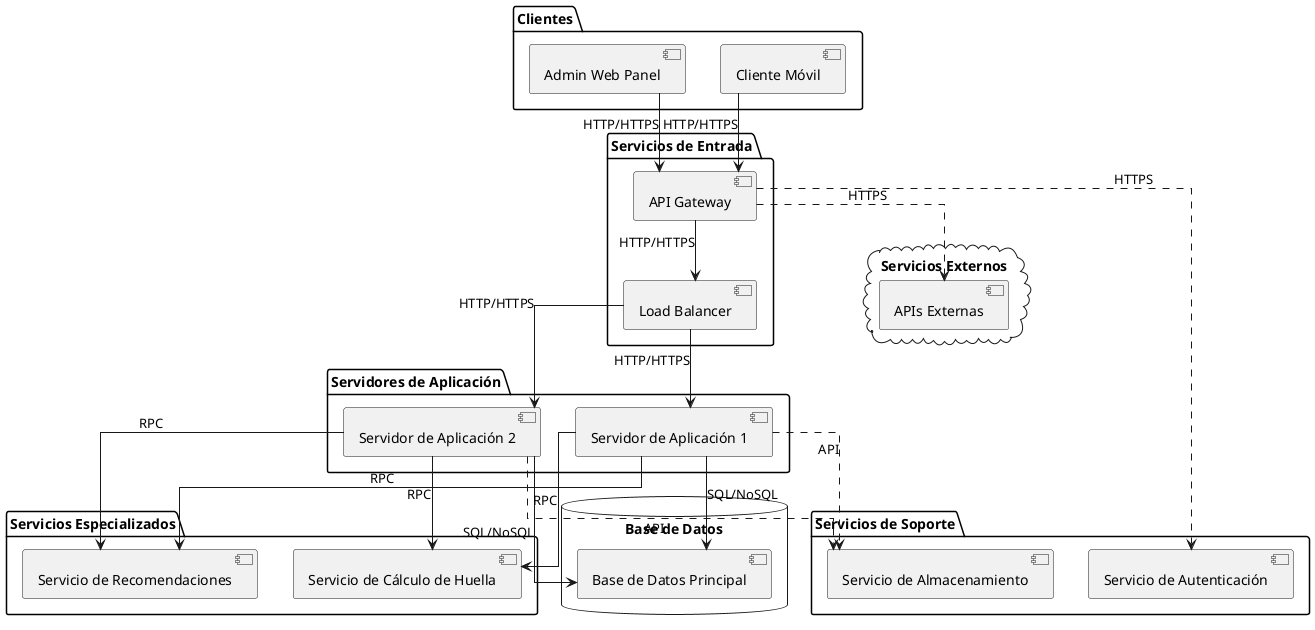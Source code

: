 @startuml EcoTrack Architecture

!define RECTANGLE class

skinparam componentStyle uml2
skinparam linetype ortho

package "Clientes" {
    [Cliente Móvil]
    [Admin Web Panel]
}

package "Servicios de Entrada" {
    [API Gateway]
    [Load Balancer]
}

package "Servidores de Aplicación" {
    [Servidor de Aplicación 1]
    [Servidor de Aplicación 2]
}

package "Servicios Especializados" {
    [Servicio de Cálculo de Huella]
    [Servicio de Recomendaciones]
}

package "Servicios de Soporte" {
    [Servicio de Autenticación]
    [Servicio de Almacenamiento]
}

database "Base de Datos" {
    [Base de Datos Principal]
}

cloud "Servicios Externos" {
    [APIs Externas]
}

[Cliente Móvil] --> [API Gateway] : HTTP/HTTPS
[Admin Web Panel] --> [API Gateway] : HTTP/HTTPS
[API Gateway] --> [Load Balancer] : HTTP/HTTPS
[Load Balancer] --> [Servidor de Aplicación 1] : HTTP/HTTPS
[Load Balancer] --> [Servidor de Aplicación 2] : HTTP/HTTPS
[Servidor de Aplicación 1] --> [Base de Datos Principal] : SQL/NoSQL
[Servidor de Aplicación 2] --> [Base de Datos Principal] : SQL/NoSQL
[Servidor de Aplicación 1] --> [Servicio de Cálculo de Huella] : RPC
[Servidor de Aplicación 2] --> [Servicio de Cálculo de Huella] : RPC
[Servidor de Aplicación 1] --> [Servicio de Recomendaciones] : RPC
[Servidor de Aplicación 2] --> [Servicio de Recomendaciones] : RPC
[API Gateway] ..> [Servicio de Autenticación] : HTTPS
[Servidor de Aplicación 1] ..> [Servicio de Almacenamiento] : API
[Servidor de Aplicación 2] ..> [Servicio de Almacenamiento] : API
[API Gateway] ..> [APIs Externas] : HTTPS

@enduml